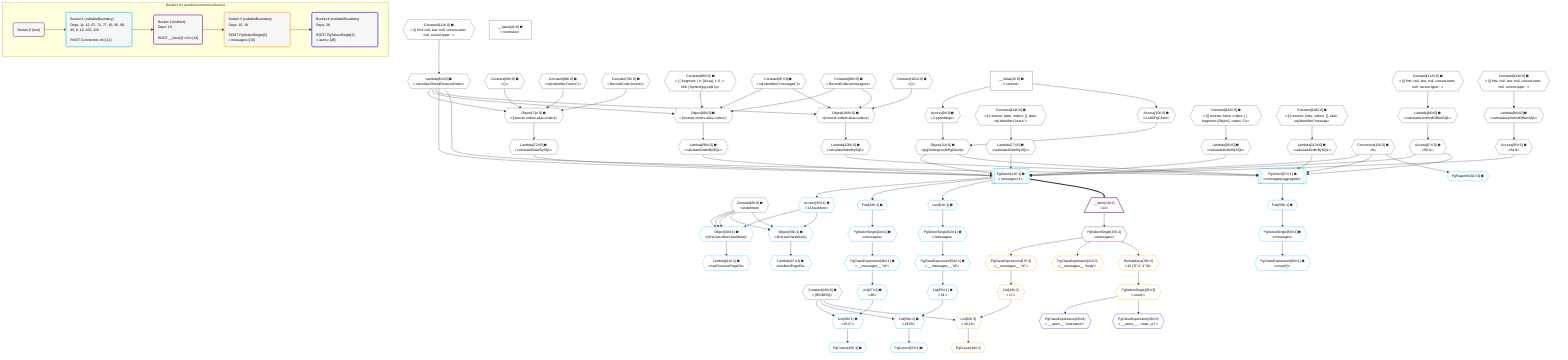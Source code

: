 %%{init: {'themeVariables': { 'fontSize': '12px'}}}%%
graph TD
    classDef path fill:#eee,stroke:#000,color:#000
    classDef plan fill:#fff,stroke-width:1px,color:#000
    classDef itemplan fill:#fff,stroke-width:2px,color:#000
    classDef unbatchedplan fill:#dff,stroke-width:1px,color:#000
    classDef sideeffectplan fill:#fcc,stroke-width:2px,color:#000
    classDef bucket fill:#f6f6f6,color:#000,stroke-width:2px,text-align:left


    %% plan dependencies
    Object71{{"Object[71∈0] ➊<br />ᐸ{reverse,orders,alias,codec}ᐳ"}}:::plan
    Lambda63{{"Lambda[63∈0] ➊<br />ᐸcalculateShouldReverseOrderᐳ"}}:::plan
    Constant68{{"Constant[68∈0] ➊<br />ᐸ[]ᐳ"}}:::plan
    Constant69{{"Constant[69∈0] ➊<br />ᐸsql.identifier(”users”)ᐳ"}}:::plan
    Constant70{{"Constant[70∈0] ➊<br />ᐸRecordCodec(users)ᐳ"}}:::plan
    Lambda63 & Constant68 & Constant69 & Constant70 --> Object71
    Object89{{"Object[89∈0] ➊<br />ᐸ{reverse,orders,alias,codec}ᐳ"}}:::plan
    Constant86{{"Constant[86∈0] ➊<br />ᐸ[ { fragment: { n: [Array], f: 0, c: 266, [Symbol(pg-sql2-tyᐳ"}}:::plan
    Constant87{{"Constant[87∈0] ➊<br />ᐸsql.identifier(”messages”)ᐳ"}}:::plan
    Constant88{{"Constant[88∈0] ➊<br />ᐸRecordCodec(messages)ᐳ"}}:::plan
    Lambda63 & Constant86 & Constant87 & Constant88 --> Object89
    Object104{{"Object[104∈0] ➊<br />ᐸ{reverse,orders,alias,codec}ᐳ"}}:::plan
    Constant101{{"Constant[101∈0] ➊<br />ᐸ[]ᐳ"}}:::plan
    Lambda63 & Constant101 & Constant87 & Constant88 --> Object104
    Object11{{"Object[11∈0] ➊<br />ᐸ{pgSettings,withPgClient}ᐳ"}}:::plan
    Access9{{"Access[9∈0] ➊<br />ᐸ2.pgSettingsᐳ"}}:::plan
    Access10{{"Access[10∈0] ➊<br />ᐸ2.withPgClientᐳ"}}:::plan
    Access9 & Access10 --> Object11
    __Value2["__Value[2∈0] ➊<br />ᐸcontextᐳ"]:::plan
    __Value2 --> Access9
    __Value2 --> Access10
    Constant111{{"Constant[111∈0] ➊<br />ᐸ§{ first: null, last: null, cursorLower: null, cursorUpper: ᐳ"}}:::plan
    Constant111 --> Lambda63
    Lambda66{{"Lambda[66∈0] ➊<br />ᐸcalculateLimitAndOffsetSQLᐳ"}}:::plan
    Constant112{{"Constant[112∈0] ➊<br />ᐸ§{ first: null, last: null, cursorLower: null, cursorUpper: ᐳ"}}:::plan
    Constant112 --> Lambda66
    Access67{{"Access[67∈0] ➊<br />ᐸ66.0ᐳ"}}:::plan
    Lambda66 --> Access67
    Lambda72{{"Lambda[72∈0] ➊<br />ᐸcalculateOrderBySQLᐳ"}}:::plan
    Object71 --> Lambda72
    Lambda77{{"Lambda[77∈0] ➊<br />ᐸcalculateOrderBySQLᐳ"}}:::plan
    Constant114{{"Constant[114∈0] ➊<br />ᐸ§{ reverse: false, orders: [], alias: sql.identifier(”users”ᐳ"}}:::plan
    Constant114 --> Lambda77
    Lambda84{{"Lambda[84∈0] ➊<br />ᐸcalculateLimitAndOffsetSQLᐳ"}}:::plan
    Constant113{{"Constant[113∈0] ➊<br />ᐸ§{ first: null, last: null, cursorLower: null, cursorUpper: ᐳ"}}:::plan
    Constant113 --> Lambda84
    Access85{{"Access[85∈0] ➊<br />ᐸ84.0ᐳ"}}:::plan
    Lambda84 --> Access85
    Lambda90{{"Lambda[90∈0] ➊<br />ᐸcalculateOrderBySQLᐳ"}}:::plan
    Object89 --> Lambda90
    Lambda95{{"Lambda[95∈0] ➊<br />ᐸcalculateOrderBySQLᐳ"}}:::plan
    Constant115{{"Constant[115∈0] ➊<br />ᐸ§{ reverse: false, orders: [ { fragment: [Object], codec: Coᐳ"}}:::plan
    Constant115 --> Lambda95
    Lambda105{{"Lambda[105∈0] ➊<br />ᐸcalculateOrderBySQLᐳ"}}:::plan
    Object104 --> Lambda105
    Lambda110{{"Lambda[110∈0] ➊<br />ᐸcalculateOrderBySQLᐳ"}}:::plan
    Constant116{{"Constant[116∈0] ➊<br />ᐸ§{ reverse: false, orders: [], alias: sql.identifier(”messagᐳ"}}:::plan
    Constant116 --> Lambda110
    __Value4["__Value[4∈0] ➊<br />ᐸrootValueᐳ"]:::plan
    Constant6{{"Constant[6∈0] ➊<br />ᐸundefinedᐳ"}}:::plan
    Connection12{{"Connection[12∈0] ➊<br />ᐸ8ᐳ"}}:::plan
    Constant19{{"Constant[19∈0] ➊<br />ᐸ[HIDDEN]ᐳ"}}:::plan
    PgSelect13[["PgSelect[13∈1] ➊<br />ᐸmessages+1ᐳ"]]:::plan
    Object11 & Connection12 & Access67 & Lambda72 & Lambda77 & Lambda63 & Access85 & Lambda90 & Lambda95 --> PgSelect13
    PgSelect57[["PgSelect[57∈1] ➊<br />ᐸmessages(aggregate)ᐳ"]]:::plan
    Object11 & Connection12 & Lambda63 & Access67 & Lambda105 & Lambda110 --> PgSelect57
    Object40{{"Object[40∈1] ➊<br />ᐸ{first,last,offset,hasMore}ᐳ"}}:::plan
    Access35{{"Access[35∈1] ➊<br />ᐸ13.hasMoreᐳ"}}:::plan
    Constant6 & Constant6 & Constant6 & Access35 --> Object40
    Object36{{"Object[36∈1] ➊<br />ᐸ{first,last,hasMore}ᐳ"}}:::plan
    Constant6 & Constant6 & Access35 --> Object36
    List49{{"List[49∈1] ➊<br />ᐸ19,47ᐳ"}}:::plan
    List47{{"List[47∈1] ➊<br />ᐸ46ᐳ"}}:::plan
    Constant19 & List47 --> List49
    List56{{"List[56∈1] ➊<br />ᐸ19,55ᐳ"}}:::plan
    List55{{"List[55∈1] ➊<br />ᐸ54ᐳ"}}:::plan
    Constant19 & List55 --> List56
    PgPageInfo32{{"PgPageInfo[32∈1] ➊"}}:::plan
    Connection12 --> PgPageInfo32
    PgSelect13 --> Access35
    Lambda37{{"Lambda[37∈1] ➊<br />ᐸhasNextPageCbᐳ"}}:::plan
    Object36 --> Lambda37
    Lambda41{{"Lambda[41∈1] ➊<br />ᐸhasPreviousPageCbᐳ"}}:::plan
    Object40 --> Lambda41
    First43{{"First[43∈1] ➊"}}:::plan
    PgSelect13 --> First43
    PgSelectSingle44{{"PgSelectSingle[44∈1] ➊<br />ᐸmessagesᐳ"}}:::plan
    First43 --> PgSelectSingle44
    PgCursor45{{"PgCursor[45∈1] ➊"}}:::plan
    List49 --> PgCursor45
    PgClassExpression46{{"PgClassExpression[46∈1] ➊<br />ᐸ__messages__.”id”ᐳ"}}:::plan
    PgSelectSingle44 --> PgClassExpression46
    PgClassExpression46 --> List47
    Last51{{"Last[51∈1] ➊"}}:::plan
    PgSelect13 --> Last51
    PgSelectSingle52{{"PgSelectSingle[52∈1] ➊<br />ᐸmessagesᐳ"}}:::plan
    Last51 --> PgSelectSingle52
    PgCursor53{{"PgCursor[53∈1] ➊"}}:::plan
    List56 --> PgCursor53
    PgClassExpression54{{"PgClassExpression[54∈1] ➊<br />ᐸ__messages__.”id”ᐳ"}}:::plan
    PgSelectSingle52 --> PgClassExpression54
    PgClassExpression54 --> List55
    First58{{"First[58∈1] ➊"}}:::plan
    PgSelect57 --> First58
    PgSelectSingle59{{"PgSelectSingle[59∈1] ➊<br />ᐸmessagesᐳ"}}:::plan
    First58 --> PgSelectSingle59
    PgClassExpression60{{"PgClassExpression[60∈1] ➊<br />ᐸcount(*)ᐳ"}}:::plan
    PgSelectSingle59 --> PgClassExpression60
    __Item14[/"__Item[14∈2]<br />ᐸ13ᐳ"\]:::itemplan
    PgSelect13 ==> __Item14
    PgSelectSingle15{{"PgSelectSingle[15∈2]<br />ᐸmessagesᐳ"}}:::plan
    __Item14 --> PgSelectSingle15
    List20{{"List[20∈3]<br />ᐸ19,18ᐳ"}}:::plan
    List18{{"List[18∈3]<br />ᐸ17ᐳ"}}:::plan
    Constant19 & List18 --> List20
    PgCursor16{{"PgCursor[16∈3]"}}:::plan
    List20 --> PgCursor16
    PgClassExpression17{{"PgClassExpression[17∈3]<br />ᐸ__messages__.”id”ᐳ"}}:::plan
    PgSelectSingle15 --> PgClassExpression17
    PgClassExpression17 --> List18
    PgClassExpression21{{"PgClassExpression[21∈3]<br />ᐸ__messages__.”body”ᐳ"}}:::plan
    PgSelectSingle15 --> PgClassExpression21
    PgSelectSingle28{{"PgSelectSingle[28∈3]<br />ᐸusersᐳ"}}:::plan
    RemapKeys78{{"RemapKeys[78∈3]<br />ᐸ15:{”0”:2,”1”:3}ᐳ"}}:::plan
    RemapKeys78 --> PgSelectSingle28
    PgSelectSingle15 --> RemapKeys78
    PgClassExpression29{{"PgClassExpression[29∈4]<br />ᐸ__users__.”username”ᐳ"}}:::plan
    PgSelectSingle28 --> PgClassExpression29
    PgClassExpression30{{"PgClassExpression[30∈4]<br />ᐸ__users__....vatar_url”ᐳ"}}:::plan
    PgSelectSingle28 --> PgClassExpression30

    %% define steps

    subgraph "Buckets for queries/connections/basics"
    Bucket0("Bucket 0 (root)"):::bucket
    classDef bucket0 stroke:#696969
    class Bucket0,__Value2,__Value4,Constant6,Access9,Access10,Object11,Connection12,Constant19,Lambda63,Lambda66,Access67,Constant68,Constant69,Constant70,Object71,Lambda72,Lambda77,Lambda84,Access85,Constant86,Constant87,Constant88,Object89,Lambda90,Lambda95,Constant101,Object104,Lambda105,Lambda110,Constant111,Constant112,Constant113,Constant114,Constant115,Constant116 bucket0
    Bucket1("Bucket 1 (nullableBoundary)<br />Deps: 11, 12, 67, 72, 77, 63, 85, 90, 95, 6, 19, 105, 110<br /><br />ROOT Connectionᐸ8ᐳ[12]"):::bucket
    classDef bucket1 stroke:#00bfff
    class Bucket1,PgSelect13,PgPageInfo32,Access35,Object36,Lambda37,Object40,Lambda41,First43,PgSelectSingle44,PgCursor45,PgClassExpression46,List47,List49,Last51,PgSelectSingle52,PgCursor53,PgClassExpression54,List55,List56,PgSelect57,First58,PgSelectSingle59,PgClassExpression60 bucket1
    Bucket2("Bucket 2 (listItem)<br />Deps: 19<br /><br />ROOT __Item{2}ᐸ13ᐳ[14]"):::bucket
    classDef bucket2 stroke:#7f007f
    class Bucket2,__Item14,PgSelectSingle15 bucket2
    Bucket3("Bucket 3 (nullableBoundary)<br />Deps: 15, 19<br /><br />ROOT PgSelectSingle{2}ᐸmessagesᐳ[15]"):::bucket
    classDef bucket3 stroke:#ffa500
    class Bucket3,PgCursor16,PgClassExpression17,List18,List20,PgClassExpression21,PgSelectSingle28,RemapKeys78 bucket3
    Bucket4("Bucket 4 (nullableBoundary)<br />Deps: 28<br /><br />ROOT PgSelectSingle{3}ᐸusersᐳ[28]"):::bucket
    classDef bucket4 stroke:#0000ff
    class Bucket4,PgClassExpression29,PgClassExpression30 bucket4
    Bucket0 --> Bucket1
    Bucket1 --> Bucket2
    Bucket2 --> Bucket3
    Bucket3 --> Bucket4
    end